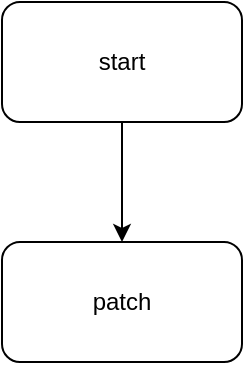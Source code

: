 <mxfile version="20.5.3" type="github">
  <diagram id="YjvE4-813Z_ukvML9R5E" name="Page-1">
    <mxGraphModel dx="874" dy="709" grid="1" gridSize="10" guides="1" tooltips="1" connect="1" arrows="1" fold="1" page="1" pageScale="1" pageWidth="850" pageHeight="1100" math="0" shadow="0">
      <root>
        <mxCell id="0" />
        <mxCell id="1" parent="0" />
        <mxCell id="a6XsnApybLkVwkPyrAR7-2" value="" style="edgeStyle=orthogonalEdgeStyle;rounded=0;orthogonalLoop=1;jettySize=auto;html=1;" edge="1" parent="1" source="RC1kvjySYHvT6l8gBb4o-1" target="a6XsnApybLkVwkPyrAR7-1">
          <mxGeometry relative="1" as="geometry" />
        </mxCell>
        <mxCell id="RC1kvjySYHvT6l8gBb4o-1" value="start" style="rounded=1;whiteSpace=wrap;html=1;" parent="1" vertex="1">
          <mxGeometry x="390" y="340" width="120" height="60" as="geometry" />
        </mxCell>
        <mxCell id="a6XsnApybLkVwkPyrAR7-1" value="patch&lt;br&gt;" style="rounded=1;whiteSpace=wrap;html=1;" vertex="1" parent="1">
          <mxGeometry x="390" y="460" width="120" height="60" as="geometry" />
        </mxCell>
      </root>
    </mxGraphModel>
  </diagram>
</mxfile>
